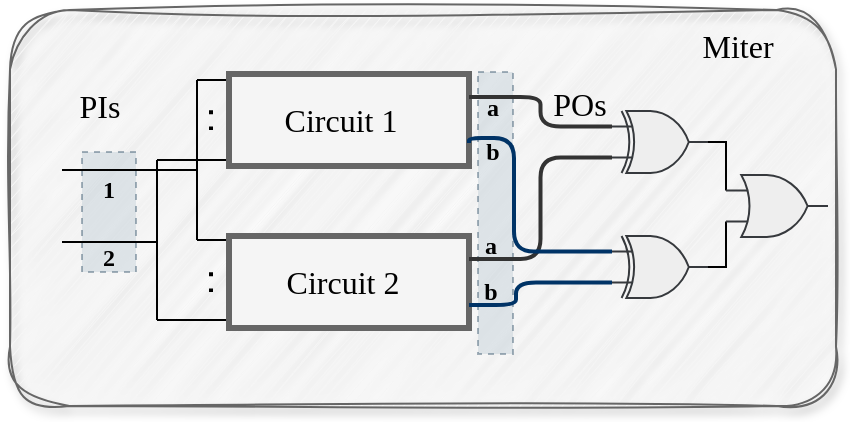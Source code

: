<mxfile version="24.9.1">
  <diagram name="第 1 页" id="3zlwhkzbEn6zIwHLEL-s">
    <mxGraphModel dx="1139" dy="422" grid="0" gridSize="10" guides="1" tooltips="1" connect="1" arrows="1" fold="1" page="0" pageScale="1" pageWidth="827" pageHeight="1169" math="0" shadow="0">
      <root>
        <mxCell id="0" />
        <mxCell id="1" parent="0" />
        <mxCell id="8TYDPo_ULC_1JVR2aMOj-1" value="" style="rounded=1;whiteSpace=wrap;html=1;fillColor=#f5f5f5;strokeColor=#666666;fontFamily=Times New Roman;shadow=1;labelBackgroundColor=none;glass=0;sketch=1;curveFitting=1;jiggle=2;fontColor=#333333;" vertex="1" parent="1">
          <mxGeometry x="-52" y="314" width="413" height="198" as="geometry" />
        </mxCell>
        <mxCell id="8TYDPo_ULC_1JVR2aMOj-2" value="" style="rounded=0;whiteSpace=wrap;html=1;dashed=1;fillColor=#bac8d3;strokeColor=#23445d;labelBackgroundColor=#D4E1F5;opacity=40;fontFamily=Times New Roman;" vertex="1" parent="1">
          <mxGeometry x="-16" y="385" width="27" height="60" as="geometry" />
        </mxCell>
        <mxCell id="8TYDPo_ULC_1JVR2aMOj-3" value="" style="endArrow=none;html=1;rounded=0;fontSize=12;startSize=8;endSize=8;curved=1;fontFamily=Times New Roman;" edge="1" parent="1">
          <mxGeometry width="50" height="50" relative="1" as="geometry">
            <mxPoint x="41.5" y="349" as="sourcePoint" />
            <mxPoint x="73.5" y="349" as="targetPoint" />
          </mxGeometry>
        </mxCell>
        <mxCell id="8TYDPo_ULC_1JVR2aMOj-4" value="" style="endArrow=none;html=1;rounded=0;fontSize=12;startSize=8;endSize=8;curved=1;fontFamily=Times New Roman;" edge="1" parent="1">
          <mxGeometry width="50" height="50" relative="1" as="geometry">
            <mxPoint x="41.5" y="429" as="sourcePoint" />
            <mxPoint x="73.5" y="429" as="targetPoint" />
          </mxGeometry>
        </mxCell>
        <mxCell id="8TYDPo_ULC_1JVR2aMOj-5" value="" style="endArrow=none;html=1;rounded=0;fontSize=12;startSize=8;endSize=8;curved=1;fontFamily=Times New Roman;" edge="1" parent="1">
          <mxGeometry width="50" height="50" relative="1" as="geometry">
            <mxPoint x="41.5" y="429" as="sourcePoint" />
            <mxPoint x="41.5" y="349" as="targetPoint" />
          </mxGeometry>
        </mxCell>
        <mxCell id="8TYDPo_ULC_1JVR2aMOj-6" value="" style="endArrow=none;html=1;rounded=0;fontSize=12;startSize=8;endSize=8;curved=1;fontFamily=Times New Roman;" edge="1" parent="1">
          <mxGeometry width="50" height="50" relative="1" as="geometry">
            <mxPoint x="21.5" y="469" as="sourcePoint" />
            <mxPoint x="73.5" y="469" as="targetPoint" />
          </mxGeometry>
        </mxCell>
        <mxCell id="8TYDPo_ULC_1JVR2aMOj-7" value="" style="endArrow=none;html=1;rounded=0;fontSize=12;startSize=8;endSize=8;curved=1;fontFamily=Times New Roman;" edge="1" parent="1">
          <mxGeometry width="50" height="50" relative="1" as="geometry">
            <mxPoint x="21.5" y="389" as="sourcePoint" />
            <mxPoint x="73.5" y="389" as="targetPoint" />
          </mxGeometry>
        </mxCell>
        <mxCell id="8TYDPo_ULC_1JVR2aMOj-8" value="" style="endArrow=none;html=1;rounded=0;fontSize=12;startSize=8;endSize=8;curved=1;labelBackgroundColor=#D4E1F5;fontFamily=Times New Roman;" edge="1" parent="1">
          <mxGeometry width="50" height="50" relative="1" as="geometry">
            <mxPoint x="21.5" y="469" as="sourcePoint" />
            <mxPoint x="21.5" y="389" as="targetPoint" />
          </mxGeometry>
        </mxCell>
        <mxCell id="8TYDPo_ULC_1JVR2aMOj-9" value="" style="endArrow=none;html=1;rounded=0;fontSize=12;startSize=8;endSize=8;curved=1;labelBackgroundColor=#D4E1F5;fontFamily=Times New Roman;" edge="1" parent="1">
          <mxGeometry width="50" height="50" relative="1" as="geometry">
            <mxPoint x="-26" y="430" as="sourcePoint" />
            <mxPoint x="21.5" y="430" as="targetPoint" />
          </mxGeometry>
        </mxCell>
        <mxCell id="8TYDPo_ULC_1JVR2aMOj-10" value="" style="endArrow=none;html=1;rounded=0;fontSize=12;startSize=8;endSize=8;curved=1;fontFamily=Times New Roman;" edge="1" parent="1">
          <mxGeometry width="50" height="50" relative="1" as="geometry">
            <mxPoint x="-26" y="394" as="sourcePoint" />
            <mxPoint x="41.5" y="394" as="targetPoint" />
          </mxGeometry>
        </mxCell>
        <mxCell id="8TYDPo_ULC_1JVR2aMOj-11" value="" style="group;fillColor=none;fontFamily=Times New Roman;" vertex="1" connectable="0" parent="1">
          <mxGeometry x="73.5" y="427" width="170" height="86" as="geometry" />
        </mxCell>
        <mxCell id="8TYDPo_ULC_1JVR2aMOj-12" value="" style="rounded=0;whiteSpace=wrap;html=1;fillColor=#f5f5f5;fontColor=#333333;strokeColor=#666666;strokeWidth=3;fontFamily=Times New Roman;" vertex="1" parent="8TYDPo_ULC_1JVR2aMOj-11">
          <mxGeometry x="-16" width="120" height="46" as="geometry" />
        </mxCell>
        <mxCell id="8TYDPo_ULC_1JVR2aMOj-13" value="" style="endArrow=none;dashed=1;html=1;dashPattern=1 3;strokeWidth=2;rounded=0;fontSize=12;startSize=8;endSize=8;curved=1;fontFamily=Times New Roman;" edge="1" parent="8TYDPo_ULC_1JVR2aMOj-11">
          <mxGeometry width="50" height="50" relative="1" as="geometry">
            <mxPoint x="-25" y="28" as="sourcePoint" />
            <mxPoint x="-25" y="12" as="targetPoint" />
          </mxGeometry>
        </mxCell>
        <mxCell id="8TYDPo_ULC_1JVR2aMOj-14" value="&lt;font&gt;Circuit 2&lt;/font&gt;" style="text;html=1;align=center;verticalAlign=middle;whiteSpace=wrap;rounded=0;fontSize=16;fontFamily=Times New Roman;" vertex="1" parent="8TYDPo_ULC_1JVR2aMOj-11">
          <mxGeometry x="8" y="8" width="65" height="30" as="geometry" />
        </mxCell>
        <mxCell id="8TYDPo_ULC_1JVR2aMOj-15" value="" style="rounded=0;whiteSpace=wrap;html=1;dashed=1;fillColor=#bac8d3;strokeColor=#23445d;opacity=40;fontFamily=Times New Roman;" vertex="1" parent="8TYDPo_ULC_1JVR2aMOj-11">
          <mxGeometry x="108.5" y="-82" width="17.5" height="141" as="geometry" />
        </mxCell>
        <mxCell id="8TYDPo_ULC_1JVR2aMOj-16" value="&lt;b style=&quot;font-size: 12px;&quot;&gt;a&lt;/b&gt;&lt;span style=&quot;color: rgba(0, 0, 0, 0); font-size: 0px; text-align: start; text-wrap-mode: nowrap;&quot;&gt;%3CmxGraphModel%3E%3Croot%3E%3CmxCell%20id%3D%220%22%2F%3E%3CmxCell%20id%3D%221%22%20parent%3D%220%22%2F%3E%3CmxCell%20id%3D%222%22%20value%3D%22%26lt%3Bb%20style%3D%26quot%3Bfont-family%3A%20%26amp%3Bquot%3BTimes%20New%20Roman%26amp%3Bquot%3B%3B%20font-size%3A%2012px%3B%26quot%3B%26gt%3B1%26lt%3B%2Fb%26gt%3B%22%20style%3D%22text%3Bhtml%3D1%3Balign%3Dcenter%3BverticalAlign%3Dmiddle%3BwhiteSpace%3Dwrap%3Brounded%3D0%3BfontSize%3D16%3B%22%20vertex%3D%221%22%20parent%3D%221%22%3E%3CmxGeometry%20x%3D%225%22%20y%3D%22537%22%20width%3D%2254.5%22%20height%3D%2225%22%20as%3D%22geometry%22%2F%3E%3C%2FmxCell%3E%3C%2Froot%3E%3C%2FmxGraphModel%3E&lt;/span&gt;" style="text;html=1;align=center;verticalAlign=middle;whiteSpace=wrap;rounded=0;fontSize=16;fontFamily=Times New Roman;" vertex="1" parent="8TYDPo_ULC_1JVR2aMOj-11">
          <mxGeometry x="87.5" y="-10" width="54.5" height="25" as="geometry" />
        </mxCell>
        <mxCell id="8TYDPo_ULC_1JVR2aMOj-17" value="&lt;b style=&quot;font-size: 12px;&quot;&gt;b&lt;/b&gt;" style="text;html=1;align=center;verticalAlign=middle;whiteSpace=wrap;rounded=0;fontSize=16;fontFamily=Times New Roman;" vertex="1" parent="8TYDPo_ULC_1JVR2aMOj-11">
          <mxGeometry x="87.5" y="13" width="54.5" height="25" as="geometry" />
        </mxCell>
        <mxCell id="8TYDPo_ULC_1JVR2aMOj-18" value="" style="group;fillColor=none;strokeWidth=1;fontFamily=Times New Roman;" vertex="1" connectable="0" parent="1">
          <mxGeometry x="73.5" y="346" width="199" height="52.5" as="geometry" />
        </mxCell>
        <mxCell id="8TYDPo_ULC_1JVR2aMOj-19" value="" style="rounded=0;whiteSpace=wrap;html=1;fillColor=#f5f5f5;fontColor=#333333;strokeColor=#666666;strokeWidth=3;fontFamily=Times New Roman;" vertex="1" parent="8TYDPo_ULC_1JVR2aMOj-18">
          <mxGeometry x="-16" width="120" height="46" as="geometry" />
        </mxCell>
        <mxCell id="8TYDPo_ULC_1JVR2aMOj-20" value="" style="endArrow=none;dashed=1;html=1;dashPattern=1 3;strokeWidth=2;rounded=0;fontSize=12;startSize=8;endSize=8;curved=1;fontFamily=Times New Roman;" edge="1" parent="8TYDPo_ULC_1JVR2aMOj-18">
          <mxGeometry width="50" height="50" relative="1" as="geometry">
            <mxPoint x="-25" y="28" as="sourcePoint" />
            <mxPoint x="-25" y="12" as="targetPoint" />
          </mxGeometry>
        </mxCell>
        <mxCell id="8TYDPo_ULC_1JVR2aMOj-21" value="&lt;font&gt;Circuit 1&lt;/font&gt;" style="text;html=1;align=center;verticalAlign=middle;whiteSpace=wrap;rounded=0;fontSize=16;fontFamily=Times New Roman;" vertex="1" parent="8TYDPo_ULC_1JVR2aMOj-18">
          <mxGeometry x="7" y="8" width="65" height="30" as="geometry" />
        </mxCell>
        <mxCell id="8TYDPo_ULC_1JVR2aMOj-22" value="&lt;font&gt;POs&lt;/font&gt;" style="text;html=1;align=center;verticalAlign=middle;whiteSpace=wrap;rounded=0;fontSize=16;fontFamily=Times New Roman;" vertex="1" parent="8TYDPo_ULC_1JVR2aMOj-18">
          <mxGeometry x="129.5" width="60" height="30" as="geometry" />
        </mxCell>
        <mxCell id="8TYDPo_ULC_1JVR2aMOj-23" value="&lt;b style=&quot;font-size: 12px;&quot;&gt;a&lt;/b&gt;&lt;span style=&quot;color: rgba(0, 0, 0, 0); font-size: 0px; text-align: start; text-wrap-mode: nowrap;&quot;&gt;%3CmxGraphModel%3E%3Croot%3E%3CmxCell%20id%3D%220%22%2F%3E%3CmxCell%20id%3D%221%22%20parent%3D%220%22%2F%3E%3CmxCell%20id%3D%222%22%20value%3D%22%26lt%3Bb%20style%3D%26quot%3Bfont-family%3A%20%26amp%3Bquot%3BTimes%20New%20Roman%26amp%3Bquot%3B%3B%20font-size%3A%2012px%3B%26quot%3B%26gt%3B1%26lt%3B%2Fb%26gt%3B%22%20style%3D%22text%3Bhtml%3D1%3Balign%3Dcenter%3BverticalAlign%3Dmiddle%3BwhiteSpace%3Dwrap%3Brounded%3D0%3BfontSize%3D16%3B%22%20vertex%3D%221%22%20parent%3D%221%22%3E%3CmxGeometry%20x%3D%225%22%20y%3D%22537%22%20width%3D%2254.5%22%20height%3D%2225%22%20as%3D%22geometry%22%2F%3E%3C%2FmxCell%3E%3C%2Froot%3E%3C%2FmxGraphModel%3E&lt;/span&gt;" style="text;html=1;align=center;verticalAlign=middle;whiteSpace=wrap;rounded=0;fontSize=16;fontFamily=Times New Roman;" vertex="1" parent="8TYDPo_ULC_1JVR2aMOj-18">
          <mxGeometry x="88.5" y="2.5" width="54.5" height="25" as="geometry" />
        </mxCell>
        <mxCell id="8TYDPo_ULC_1JVR2aMOj-24" value="&lt;b style=&quot;font-size: 12px;&quot;&gt;b&lt;/b&gt;" style="text;html=1;align=center;verticalAlign=middle;whiteSpace=wrap;rounded=0;fontSize=16;fontFamily=Times New Roman;" vertex="1" parent="8TYDPo_ULC_1JVR2aMOj-18">
          <mxGeometry x="88.5" y="24.5" width="54.5" height="25" as="geometry" />
        </mxCell>
        <mxCell id="8TYDPo_ULC_1JVR2aMOj-25" style="edgeStyle=orthogonalEdgeStyle;rounded=1;orthogonalLoop=1;jettySize=auto;html=1;exitX=0;exitY=0.25;exitDx=0;exitDy=0;exitPerimeter=0;entryX=1;entryY=0.25;entryDx=0;entryDy=0;fontSize=12;startSize=8;endSize=8;endArrow=none;endFill=0;curved=0;strokeWidth=2;strokeColor=#333333;fontFamily=Times New Roman;" edge="1" parent="1" source="8TYDPo_ULC_1JVR2aMOj-28" target="8TYDPo_ULC_1JVR2aMOj-19">
          <mxGeometry relative="1" as="geometry" />
        </mxCell>
        <mxCell id="8TYDPo_ULC_1JVR2aMOj-26" style="edgeStyle=orthogonalEdgeStyle;rounded=1;orthogonalLoop=1;jettySize=auto;html=1;exitX=0;exitY=0.75;exitDx=0;exitDy=0;exitPerimeter=0;entryX=1;entryY=0.25;entryDx=0;entryDy=0;fontSize=12;startSize=8;endSize=8;endArrow=none;endFill=0;curved=0;strokeWidth=2;strokeColor=#333333;fontFamily=Times New Roman;" edge="1" parent="1" source="8TYDPo_ULC_1JVR2aMOj-28" target="8TYDPo_ULC_1JVR2aMOj-12">
          <mxGeometry relative="1" as="geometry" />
        </mxCell>
        <mxCell id="8TYDPo_ULC_1JVR2aMOj-27" style="edgeStyle=orthogonalEdgeStyle;rounded=0;orthogonalLoop=1;jettySize=auto;html=1;exitX=1;exitY=0.5;exitDx=0;exitDy=0;exitPerimeter=0;fontSize=12;startSize=8;endSize=8;endArrow=none;endFill=0;entryX=0;entryY=0.25;entryDx=0;entryDy=0;entryPerimeter=0;fontFamily=Times New Roman;" edge="1" parent="1" source="8TYDPo_ULC_1JVR2aMOj-28" target="8TYDPo_ULC_1JVR2aMOj-34">
          <mxGeometry relative="1" as="geometry">
            <mxPoint x="312.419" y="394" as="targetPoint" />
          </mxGeometry>
        </mxCell>
        <mxCell id="8TYDPo_ULC_1JVR2aMOj-28" value="" style="verticalLabelPosition=bottom;shadow=0;dashed=0;align=center;html=1;verticalAlign=top;shape=mxgraph.electrical.logic_gates.logic_gate;operation=xor;fillColor=#eeeeee;strokeColor=#36393d;fontFamily=Times New Roman;" vertex="1" parent="1">
          <mxGeometry x="249" y="364.5" width="48" height="31" as="geometry" />
        </mxCell>
        <mxCell id="8TYDPo_ULC_1JVR2aMOj-29" style="edgeStyle=orthogonalEdgeStyle;rounded=1;orthogonalLoop=1;jettySize=auto;html=1;exitX=0;exitY=0.25;exitDx=0;exitDy=0;exitPerimeter=0;entryX=1;entryY=0.75;entryDx=0;entryDy=0;fontSize=12;startSize=8;endSize=8;endArrow=none;endFill=0;curved=0;strokeWidth=2;strokeColor=#003366;fontFamily=Times New Roman;" edge="1" parent="1" source="8TYDPo_ULC_1JVR2aMOj-32" target="8TYDPo_ULC_1JVR2aMOj-19">
          <mxGeometry relative="1" as="geometry">
            <Array as="points">
              <mxPoint x="200" y="435" />
              <mxPoint x="200" y="378" />
              <mxPoint x="178" y="378" />
            </Array>
          </mxGeometry>
        </mxCell>
        <mxCell id="8TYDPo_ULC_1JVR2aMOj-30" style="edgeStyle=orthogonalEdgeStyle;rounded=1;orthogonalLoop=1;jettySize=auto;html=1;exitX=0;exitY=0.75;exitDx=0;exitDy=0;exitPerimeter=0;entryX=1;entryY=0.75;entryDx=0;entryDy=0;fontSize=12;startSize=8;endSize=8;endArrow=none;endFill=0;curved=0;strokeWidth=2;strokeColor=#003366;fontFamily=Times New Roman;" edge="1" parent="1" source="8TYDPo_ULC_1JVR2aMOj-32" target="8TYDPo_ULC_1JVR2aMOj-12">
          <mxGeometry relative="1" as="geometry">
            <Array as="points">
              <mxPoint x="201" y="450" />
              <mxPoint x="201" y="462" />
            </Array>
          </mxGeometry>
        </mxCell>
        <mxCell id="8TYDPo_ULC_1JVR2aMOj-31" style="edgeStyle=orthogonalEdgeStyle;rounded=0;orthogonalLoop=1;jettySize=auto;html=1;exitX=1;exitY=0.5;exitDx=0;exitDy=0;exitPerimeter=0;fontSize=12;startSize=8;endSize=8;endArrow=none;endFill=0;entryX=0;entryY=0.75;entryDx=0;entryDy=0;entryPerimeter=0;fontFamily=Times New Roman;" edge="1" parent="1" source="8TYDPo_ULC_1JVR2aMOj-32" target="8TYDPo_ULC_1JVR2aMOj-34">
          <mxGeometry relative="1" as="geometry">
            <mxPoint x="311.964" y="435" as="targetPoint" />
          </mxGeometry>
        </mxCell>
        <mxCell id="8TYDPo_ULC_1JVR2aMOj-32" value="" style="verticalLabelPosition=bottom;shadow=0;dashed=0;align=center;html=1;verticalAlign=top;shape=mxgraph.electrical.logic_gates.logic_gate;operation=xor;fillColor=#eeeeee;strokeColor=#36393d;fontFamily=Times New Roman;" vertex="1" parent="1">
          <mxGeometry x="249" y="427" width="48" height="31" as="geometry" />
        </mxCell>
        <mxCell id="8TYDPo_ULC_1JVR2aMOj-33" value="&lt;font&gt;PIs&lt;/font&gt;" style="text;html=1;align=center;verticalAlign=middle;whiteSpace=wrap;rounded=0;fontSize=16;fontFamily=Times New Roman;" vertex="1" parent="1">
          <mxGeometry x="-37" y="347" width="60" height="30" as="geometry" />
        </mxCell>
        <mxCell id="8TYDPo_ULC_1JVR2aMOj-34" value="" style="verticalLabelPosition=bottom;shadow=0;dashed=0;align=center;html=1;verticalAlign=top;shape=mxgraph.electrical.logic_gates.logic_gate;operation=or;fillColor=#eeeeee;strokeColor=#36393d;fontFamily=Times New Roman;" vertex="1" parent="1">
          <mxGeometry x="306" y="396.5" width="51" height="31" as="geometry" />
        </mxCell>
        <mxCell id="8TYDPo_ULC_1JVR2aMOj-35" value="&lt;b style=&quot;font-size: 12px;&quot;&gt;1&lt;/b&gt;" style="text;html=1;align=center;verticalAlign=middle;whiteSpace=wrap;rounded=0;fontSize=16;fontFamily=Times New Roman;" vertex="1" parent="1">
          <mxGeometry x="-29.75" y="389" width="54.5" height="25" as="geometry" />
        </mxCell>
        <mxCell id="8TYDPo_ULC_1JVR2aMOj-36" value="&lt;b style=&quot;font-size: 12px;&quot;&gt;2&lt;/b&gt;" style="text;html=1;align=center;verticalAlign=middle;whiteSpace=wrap;rounded=0;fontSize=16;fontFamily=Times New Roman;" vertex="1" parent="1">
          <mxGeometry x="-29.75" y="423" width="54.5" height="25" as="geometry" />
        </mxCell>
        <mxCell id="8TYDPo_ULC_1JVR2aMOj-37" value="&lt;font face=&quot;Times New Roman&quot;&gt;Miter&lt;/font&gt;" style="text;html=1;align=center;verticalAlign=middle;whiteSpace=wrap;rounded=0;fontSize=16;" vertex="1" parent="1">
          <mxGeometry x="282" y="317" width="60" height="30" as="geometry" />
        </mxCell>
      </root>
    </mxGraphModel>
  </diagram>
</mxfile>
